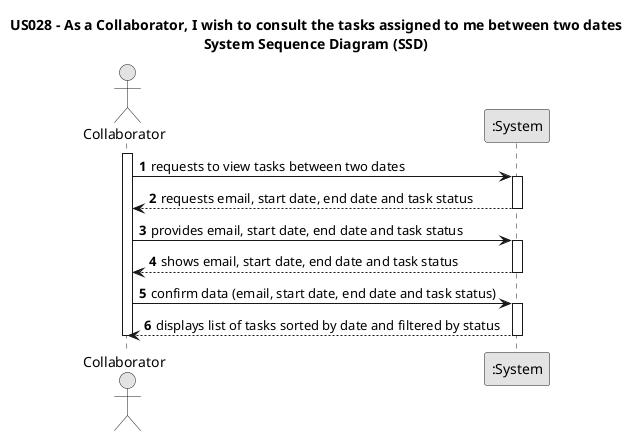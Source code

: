 @startuml
skinparam monochrome true
skinparam packageStyle rectangle
skinparam shadowing false

title US028 - As a Collaborator, I wish to consult the tasks assigned to me between two dates\nSystem Sequence Diagram (SSD)

autonumber

actor "Collaborator" as Collaborator
participant ":System" as System

activate Collaborator

    Collaborator -> System : requests to view tasks between two dates
    activate System

        System --> Collaborator : requests email, start date, end date and task status
    deactivate System

    Collaborator -> System : provides email, start date, end date and task status
    activate System


         System --> Collaborator : shows email, start date, end date and task status
    deactivate System

    Collaborator -> System : confirm data (email, start date, end date and task status)
    activate System


        System --> Collaborator : displays list of tasks sorted by date and filtered by status
    deactivate System

deactivate Collaborator


@enduml
